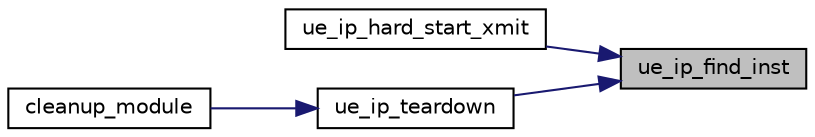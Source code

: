 digraph "ue_ip_find_inst"
{
 // LATEX_PDF_SIZE
  edge [fontname="Helvetica",fontsize="10",labelfontname="Helvetica",labelfontsize="10"];
  node [fontname="Helvetica",fontsize="10",shape=record];
  rankdir="RL";
  Node1 [label="ue_ip_find_inst",height=0.2,width=0.4,color="black", fillcolor="grey75", style="filled", fontcolor="black",tooltip="This function determines the instance id for a particular device pointer."];
  Node1 -> Node2 [dir="back",color="midnightblue",fontsize="10",style="solid",fontname="Helvetica"];
  Node2 [label="ue_ip_hard_start_xmit",height=0.2,width=0.4,color="black", fillcolor="white", style="filled",URL="$UE__IP_2device_8c.html#af6e804a800d5226f96b2c493ce4a0a70",tooltip=" "];
  Node1 -> Node3 [dir="back",color="midnightblue",fontsize="10",style="solid",fontname="Helvetica"];
  Node3 [label="ue_ip_teardown",height=0.2,width=0.4,color="black", fillcolor="white", style="filled",URL="$UE__IP_2device_8c.html#a0d1cf8d47e6807004caa44bd97d0ea95",tooltip=" "];
  Node3 -> Node4 [dir="back",color="midnightblue",fontsize="10",style="solid",fontname="Helvetica"];
  Node4 [label="cleanup_module",height=0.2,width=0.4,color="black", fillcolor="white", style="filled",URL="$UE__IP_2device_8c.html#abb8e1606224e802418862b898888063a",tooltip=" "];
}
